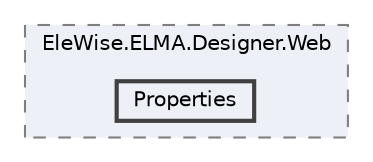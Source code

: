 digraph "Web/Modules/EleWise.ELMA.Designer.Web/Properties"
{
 // LATEX_PDF_SIZE
  bgcolor="transparent";
  edge [fontname=Helvetica,fontsize=10,labelfontname=Helvetica,labelfontsize=10];
  node [fontname=Helvetica,fontsize=10,shape=box,height=0.2,width=0.4];
  compound=true
  subgraph clusterdir_de1cee205f85efe63898d4cc5b00a465 {
    graph [ bgcolor="#edf0f7", pencolor="grey50", label="EleWise.ELMA.Designer.Web", fontname=Helvetica,fontsize=10 style="filled,dashed", URL="dir_de1cee205f85efe63898d4cc5b00a465.html",tooltip=""]
  dir_669ae3ad324fc3d6b78e2bd296556e9d [label="Properties", fillcolor="#edf0f7", color="grey25", style="filled,bold", URL="dir_669ae3ad324fc3d6b78e2bd296556e9d.html",tooltip=""];
  }
}
